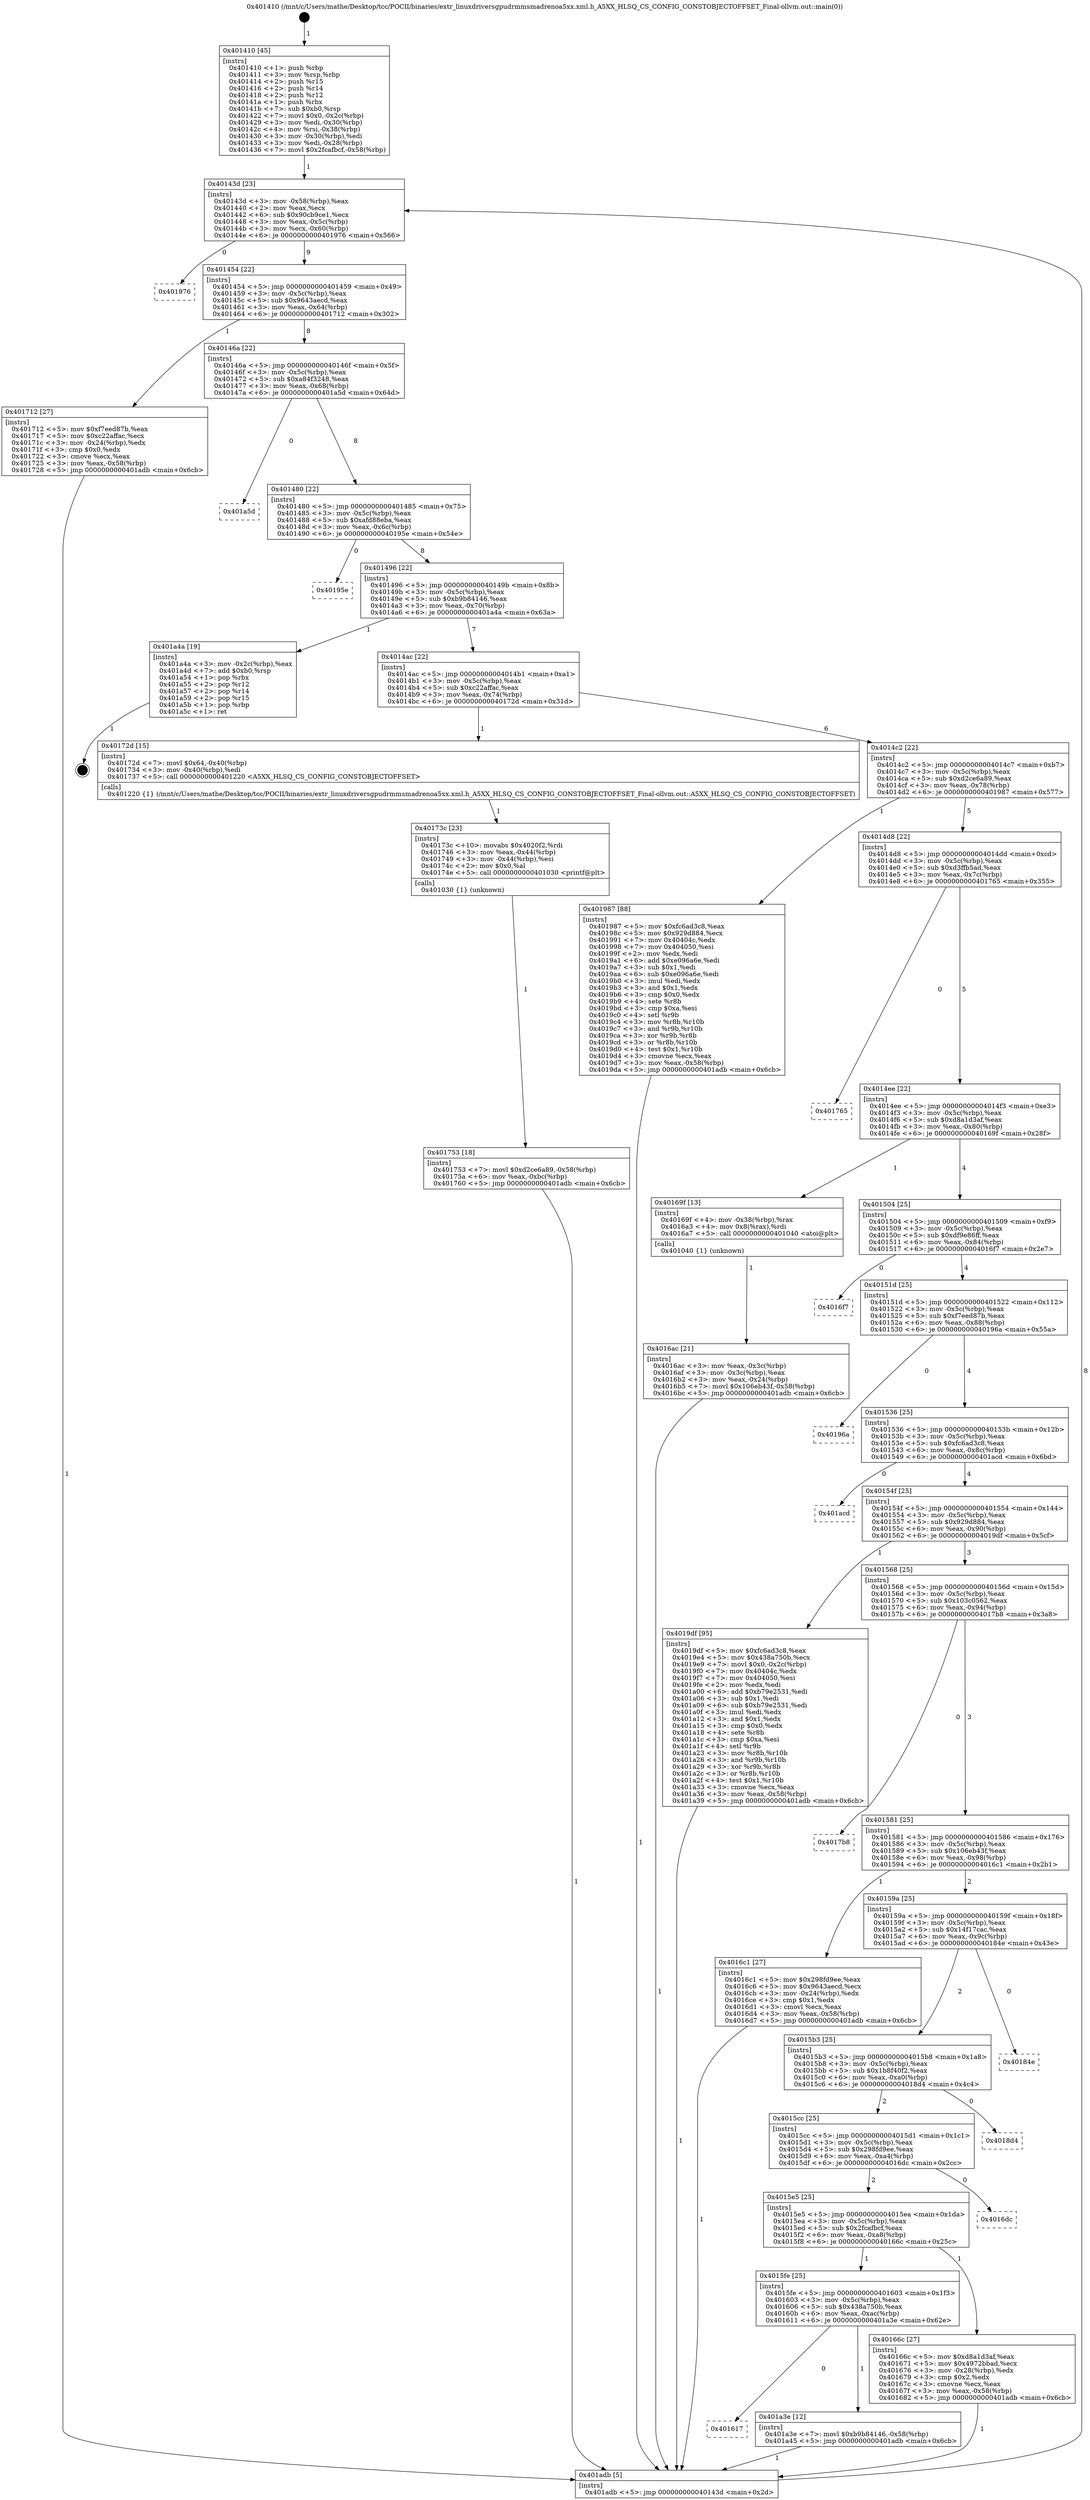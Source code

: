 digraph "0x401410" {
  label = "0x401410 (/mnt/c/Users/mathe/Desktop/tcc/POCII/binaries/extr_linuxdriversgpudrmmsmadrenoa5xx.xml.h_A5XX_HLSQ_CS_CONFIG_CONSTOBJECTOFFSET_Final-ollvm.out::main(0))"
  labelloc = "t"
  node[shape=record]

  Entry [label="",width=0.3,height=0.3,shape=circle,fillcolor=black,style=filled]
  "0x40143d" [label="{
     0x40143d [23]\l
     | [instrs]\l
     &nbsp;&nbsp;0x40143d \<+3\>: mov -0x58(%rbp),%eax\l
     &nbsp;&nbsp;0x401440 \<+2\>: mov %eax,%ecx\l
     &nbsp;&nbsp;0x401442 \<+6\>: sub $0x90cb9ce1,%ecx\l
     &nbsp;&nbsp;0x401448 \<+3\>: mov %eax,-0x5c(%rbp)\l
     &nbsp;&nbsp;0x40144b \<+3\>: mov %ecx,-0x60(%rbp)\l
     &nbsp;&nbsp;0x40144e \<+6\>: je 0000000000401976 \<main+0x566\>\l
  }"]
  "0x401976" [label="{
     0x401976\l
  }", style=dashed]
  "0x401454" [label="{
     0x401454 [22]\l
     | [instrs]\l
     &nbsp;&nbsp;0x401454 \<+5\>: jmp 0000000000401459 \<main+0x49\>\l
     &nbsp;&nbsp;0x401459 \<+3\>: mov -0x5c(%rbp),%eax\l
     &nbsp;&nbsp;0x40145c \<+5\>: sub $0x9643aecd,%eax\l
     &nbsp;&nbsp;0x401461 \<+3\>: mov %eax,-0x64(%rbp)\l
     &nbsp;&nbsp;0x401464 \<+6\>: je 0000000000401712 \<main+0x302\>\l
  }"]
  Exit [label="",width=0.3,height=0.3,shape=circle,fillcolor=black,style=filled,peripheries=2]
  "0x401712" [label="{
     0x401712 [27]\l
     | [instrs]\l
     &nbsp;&nbsp;0x401712 \<+5\>: mov $0xf7eed87b,%eax\l
     &nbsp;&nbsp;0x401717 \<+5\>: mov $0xc22affac,%ecx\l
     &nbsp;&nbsp;0x40171c \<+3\>: mov -0x24(%rbp),%edx\l
     &nbsp;&nbsp;0x40171f \<+3\>: cmp $0x0,%edx\l
     &nbsp;&nbsp;0x401722 \<+3\>: cmove %ecx,%eax\l
     &nbsp;&nbsp;0x401725 \<+3\>: mov %eax,-0x58(%rbp)\l
     &nbsp;&nbsp;0x401728 \<+5\>: jmp 0000000000401adb \<main+0x6cb\>\l
  }"]
  "0x40146a" [label="{
     0x40146a [22]\l
     | [instrs]\l
     &nbsp;&nbsp;0x40146a \<+5\>: jmp 000000000040146f \<main+0x5f\>\l
     &nbsp;&nbsp;0x40146f \<+3\>: mov -0x5c(%rbp),%eax\l
     &nbsp;&nbsp;0x401472 \<+5\>: sub $0xa84f3248,%eax\l
     &nbsp;&nbsp;0x401477 \<+3\>: mov %eax,-0x68(%rbp)\l
     &nbsp;&nbsp;0x40147a \<+6\>: je 0000000000401a5d \<main+0x64d\>\l
  }"]
  "0x401617" [label="{
     0x401617\l
  }", style=dashed]
  "0x401a5d" [label="{
     0x401a5d\l
  }", style=dashed]
  "0x401480" [label="{
     0x401480 [22]\l
     | [instrs]\l
     &nbsp;&nbsp;0x401480 \<+5\>: jmp 0000000000401485 \<main+0x75\>\l
     &nbsp;&nbsp;0x401485 \<+3\>: mov -0x5c(%rbp),%eax\l
     &nbsp;&nbsp;0x401488 \<+5\>: sub $0xafd88eba,%eax\l
     &nbsp;&nbsp;0x40148d \<+3\>: mov %eax,-0x6c(%rbp)\l
     &nbsp;&nbsp;0x401490 \<+6\>: je 000000000040195e \<main+0x54e\>\l
  }"]
  "0x401a3e" [label="{
     0x401a3e [12]\l
     | [instrs]\l
     &nbsp;&nbsp;0x401a3e \<+7\>: movl $0xb9b84146,-0x58(%rbp)\l
     &nbsp;&nbsp;0x401a45 \<+5\>: jmp 0000000000401adb \<main+0x6cb\>\l
  }"]
  "0x40195e" [label="{
     0x40195e\l
  }", style=dashed]
  "0x401496" [label="{
     0x401496 [22]\l
     | [instrs]\l
     &nbsp;&nbsp;0x401496 \<+5\>: jmp 000000000040149b \<main+0x8b\>\l
     &nbsp;&nbsp;0x40149b \<+3\>: mov -0x5c(%rbp),%eax\l
     &nbsp;&nbsp;0x40149e \<+5\>: sub $0xb9b84146,%eax\l
     &nbsp;&nbsp;0x4014a3 \<+3\>: mov %eax,-0x70(%rbp)\l
     &nbsp;&nbsp;0x4014a6 \<+6\>: je 0000000000401a4a \<main+0x63a\>\l
  }"]
  "0x401753" [label="{
     0x401753 [18]\l
     | [instrs]\l
     &nbsp;&nbsp;0x401753 \<+7\>: movl $0xd2ce6a89,-0x58(%rbp)\l
     &nbsp;&nbsp;0x40175a \<+6\>: mov %eax,-0xbc(%rbp)\l
     &nbsp;&nbsp;0x401760 \<+5\>: jmp 0000000000401adb \<main+0x6cb\>\l
  }"]
  "0x401a4a" [label="{
     0x401a4a [19]\l
     | [instrs]\l
     &nbsp;&nbsp;0x401a4a \<+3\>: mov -0x2c(%rbp),%eax\l
     &nbsp;&nbsp;0x401a4d \<+7\>: add $0xb0,%rsp\l
     &nbsp;&nbsp;0x401a54 \<+1\>: pop %rbx\l
     &nbsp;&nbsp;0x401a55 \<+2\>: pop %r12\l
     &nbsp;&nbsp;0x401a57 \<+2\>: pop %r14\l
     &nbsp;&nbsp;0x401a59 \<+2\>: pop %r15\l
     &nbsp;&nbsp;0x401a5b \<+1\>: pop %rbp\l
     &nbsp;&nbsp;0x401a5c \<+1\>: ret\l
  }"]
  "0x4014ac" [label="{
     0x4014ac [22]\l
     | [instrs]\l
     &nbsp;&nbsp;0x4014ac \<+5\>: jmp 00000000004014b1 \<main+0xa1\>\l
     &nbsp;&nbsp;0x4014b1 \<+3\>: mov -0x5c(%rbp),%eax\l
     &nbsp;&nbsp;0x4014b4 \<+5\>: sub $0xc22affac,%eax\l
     &nbsp;&nbsp;0x4014b9 \<+3\>: mov %eax,-0x74(%rbp)\l
     &nbsp;&nbsp;0x4014bc \<+6\>: je 000000000040172d \<main+0x31d\>\l
  }"]
  "0x40173c" [label="{
     0x40173c [23]\l
     | [instrs]\l
     &nbsp;&nbsp;0x40173c \<+10\>: movabs $0x4020f2,%rdi\l
     &nbsp;&nbsp;0x401746 \<+3\>: mov %eax,-0x44(%rbp)\l
     &nbsp;&nbsp;0x401749 \<+3\>: mov -0x44(%rbp),%esi\l
     &nbsp;&nbsp;0x40174c \<+2\>: mov $0x0,%al\l
     &nbsp;&nbsp;0x40174e \<+5\>: call 0000000000401030 \<printf@plt\>\l
     | [calls]\l
     &nbsp;&nbsp;0x401030 \{1\} (unknown)\l
  }"]
  "0x40172d" [label="{
     0x40172d [15]\l
     | [instrs]\l
     &nbsp;&nbsp;0x40172d \<+7\>: movl $0x64,-0x40(%rbp)\l
     &nbsp;&nbsp;0x401734 \<+3\>: mov -0x40(%rbp),%edi\l
     &nbsp;&nbsp;0x401737 \<+5\>: call 0000000000401220 \<A5XX_HLSQ_CS_CONFIG_CONSTOBJECTOFFSET\>\l
     | [calls]\l
     &nbsp;&nbsp;0x401220 \{1\} (/mnt/c/Users/mathe/Desktop/tcc/POCII/binaries/extr_linuxdriversgpudrmmsmadrenoa5xx.xml.h_A5XX_HLSQ_CS_CONFIG_CONSTOBJECTOFFSET_Final-ollvm.out::A5XX_HLSQ_CS_CONFIG_CONSTOBJECTOFFSET)\l
  }"]
  "0x4014c2" [label="{
     0x4014c2 [22]\l
     | [instrs]\l
     &nbsp;&nbsp;0x4014c2 \<+5\>: jmp 00000000004014c7 \<main+0xb7\>\l
     &nbsp;&nbsp;0x4014c7 \<+3\>: mov -0x5c(%rbp),%eax\l
     &nbsp;&nbsp;0x4014ca \<+5\>: sub $0xd2ce6a89,%eax\l
     &nbsp;&nbsp;0x4014cf \<+3\>: mov %eax,-0x78(%rbp)\l
     &nbsp;&nbsp;0x4014d2 \<+6\>: je 0000000000401987 \<main+0x577\>\l
  }"]
  "0x4016ac" [label="{
     0x4016ac [21]\l
     | [instrs]\l
     &nbsp;&nbsp;0x4016ac \<+3\>: mov %eax,-0x3c(%rbp)\l
     &nbsp;&nbsp;0x4016af \<+3\>: mov -0x3c(%rbp),%eax\l
     &nbsp;&nbsp;0x4016b2 \<+3\>: mov %eax,-0x24(%rbp)\l
     &nbsp;&nbsp;0x4016b5 \<+7\>: movl $0x106eb43f,-0x58(%rbp)\l
     &nbsp;&nbsp;0x4016bc \<+5\>: jmp 0000000000401adb \<main+0x6cb\>\l
  }"]
  "0x401987" [label="{
     0x401987 [88]\l
     | [instrs]\l
     &nbsp;&nbsp;0x401987 \<+5\>: mov $0xfc6ad3c8,%eax\l
     &nbsp;&nbsp;0x40198c \<+5\>: mov $0x929d884,%ecx\l
     &nbsp;&nbsp;0x401991 \<+7\>: mov 0x40404c,%edx\l
     &nbsp;&nbsp;0x401998 \<+7\>: mov 0x404050,%esi\l
     &nbsp;&nbsp;0x40199f \<+2\>: mov %edx,%edi\l
     &nbsp;&nbsp;0x4019a1 \<+6\>: add $0xe096a6e,%edi\l
     &nbsp;&nbsp;0x4019a7 \<+3\>: sub $0x1,%edi\l
     &nbsp;&nbsp;0x4019aa \<+6\>: sub $0xe096a6e,%edi\l
     &nbsp;&nbsp;0x4019b0 \<+3\>: imul %edi,%edx\l
     &nbsp;&nbsp;0x4019b3 \<+3\>: and $0x1,%edx\l
     &nbsp;&nbsp;0x4019b6 \<+3\>: cmp $0x0,%edx\l
     &nbsp;&nbsp;0x4019b9 \<+4\>: sete %r8b\l
     &nbsp;&nbsp;0x4019bd \<+3\>: cmp $0xa,%esi\l
     &nbsp;&nbsp;0x4019c0 \<+4\>: setl %r9b\l
     &nbsp;&nbsp;0x4019c4 \<+3\>: mov %r8b,%r10b\l
     &nbsp;&nbsp;0x4019c7 \<+3\>: and %r9b,%r10b\l
     &nbsp;&nbsp;0x4019ca \<+3\>: xor %r9b,%r8b\l
     &nbsp;&nbsp;0x4019cd \<+3\>: or %r8b,%r10b\l
     &nbsp;&nbsp;0x4019d0 \<+4\>: test $0x1,%r10b\l
     &nbsp;&nbsp;0x4019d4 \<+3\>: cmovne %ecx,%eax\l
     &nbsp;&nbsp;0x4019d7 \<+3\>: mov %eax,-0x58(%rbp)\l
     &nbsp;&nbsp;0x4019da \<+5\>: jmp 0000000000401adb \<main+0x6cb\>\l
  }"]
  "0x4014d8" [label="{
     0x4014d8 [22]\l
     | [instrs]\l
     &nbsp;&nbsp;0x4014d8 \<+5\>: jmp 00000000004014dd \<main+0xcd\>\l
     &nbsp;&nbsp;0x4014dd \<+3\>: mov -0x5c(%rbp),%eax\l
     &nbsp;&nbsp;0x4014e0 \<+5\>: sub $0xd3ffb5ad,%eax\l
     &nbsp;&nbsp;0x4014e5 \<+3\>: mov %eax,-0x7c(%rbp)\l
     &nbsp;&nbsp;0x4014e8 \<+6\>: je 0000000000401765 \<main+0x355\>\l
  }"]
  "0x401410" [label="{
     0x401410 [45]\l
     | [instrs]\l
     &nbsp;&nbsp;0x401410 \<+1\>: push %rbp\l
     &nbsp;&nbsp;0x401411 \<+3\>: mov %rsp,%rbp\l
     &nbsp;&nbsp;0x401414 \<+2\>: push %r15\l
     &nbsp;&nbsp;0x401416 \<+2\>: push %r14\l
     &nbsp;&nbsp;0x401418 \<+2\>: push %r12\l
     &nbsp;&nbsp;0x40141a \<+1\>: push %rbx\l
     &nbsp;&nbsp;0x40141b \<+7\>: sub $0xb0,%rsp\l
     &nbsp;&nbsp;0x401422 \<+7\>: movl $0x0,-0x2c(%rbp)\l
     &nbsp;&nbsp;0x401429 \<+3\>: mov %edi,-0x30(%rbp)\l
     &nbsp;&nbsp;0x40142c \<+4\>: mov %rsi,-0x38(%rbp)\l
     &nbsp;&nbsp;0x401430 \<+3\>: mov -0x30(%rbp),%edi\l
     &nbsp;&nbsp;0x401433 \<+3\>: mov %edi,-0x28(%rbp)\l
     &nbsp;&nbsp;0x401436 \<+7\>: movl $0x2fcafbcf,-0x58(%rbp)\l
  }"]
  "0x401765" [label="{
     0x401765\l
  }", style=dashed]
  "0x4014ee" [label="{
     0x4014ee [22]\l
     | [instrs]\l
     &nbsp;&nbsp;0x4014ee \<+5\>: jmp 00000000004014f3 \<main+0xe3\>\l
     &nbsp;&nbsp;0x4014f3 \<+3\>: mov -0x5c(%rbp),%eax\l
     &nbsp;&nbsp;0x4014f6 \<+5\>: sub $0xd8a1d3af,%eax\l
     &nbsp;&nbsp;0x4014fb \<+3\>: mov %eax,-0x80(%rbp)\l
     &nbsp;&nbsp;0x4014fe \<+6\>: je 000000000040169f \<main+0x28f\>\l
  }"]
  "0x401adb" [label="{
     0x401adb [5]\l
     | [instrs]\l
     &nbsp;&nbsp;0x401adb \<+5\>: jmp 000000000040143d \<main+0x2d\>\l
  }"]
  "0x40169f" [label="{
     0x40169f [13]\l
     | [instrs]\l
     &nbsp;&nbsp;0x40169f \<+4\>: mov -0x38(%rbp),%rax\l
     &nbsp;&nbsp;0x4016a3 \<+4\>: mov 0x8(%rax),%rdi\l
     &nbsp;&nbsp;0x4016a7 \<+5\>: call 0000000000401040 \<atoi@plt\>\l
     | [calls]\l
     &nbsp;&nbsp;0x401040 \{1\} (unknown)\l
  }"]
  "0x401504" [label="{
     0x401504 [25]\l
     | [instrs]\l
     &nbsp;&nbsp;0x401504 \<+5\>: jmp 0000000000401509 \<main+0xf9\>\l
     &nbsp;&nbsp;0x401509 \<+3\>: mov -0x5c(%rbp),%eax\l
     &nbsp;&nbsp;0x40150c \<+5\>: sub $0xdf9e86ff,%eax\l
     &nbsp;&nbsp;0x401511 \<+6\>: mov %eax,-0x84(%rbp)\l
     &nbsp;&nbsp;0x401517 \<+6\>: je 00000000004016f7 \<main+0x2e7\>\l
  }"]
  "0x4015fe" [label="{
     0x4015fe [25]\l
     | [instrs]\l
     &nbsp;&nbsp;0x4015fe \<+5\>: jmp 0000000000401603 \<main+0x1f3\>\l
     &nbsp;&nbsp;0x401603 \<+3\>: mov -0x5c(%rbp),%eax\l
     &nbsp;&nbsp;0x401606 \<+5\>: sub $0x438a750b,%eax\l
     &nbsp;&nbsp;0x40160b \<+6\>: mov %eax,-0xac(%rbp)\l
     &nbsp;&nbsp;0x401611 \<+6\>: je 0000000000401a3e \<main+0x62e\>\l
  }"]
  "0x4016f7" [label="{
     0x4016f7\l
  }", style=dashed]
  "0x40151d" [label="{
     0x40151d [25]\l
     | [instrs]\l
     &nbsp;&nbsp;0x40151d \<+5\>: jmp 0000000000401522 \<main+0x112\>\l
     &nbsp;&nbsp;0x401522 \<+3\>: mov -0x5c(%rbp),%eax\l
     &nbsp;&nbsp;0x401525 \<+5\>: sub $0xf7eed87b,%eax\l
     &nbsp;&nbsp;0x40152a \<+6\>: mov %eax,-0x88(%rbp)\l
     &nbsp;&nbsp;0x401530 \<+6\>: je 000000000040196a \<main+0x55a\>\l
  }"]
  "0x40166c" [label="{
     0x40166c [27]\l
     | [instrs]\l
     &nbsp;&nbsp;0x40166c \<+5\>: mov $0xd8a1d3af,%eax\l
     &nbsp;&nbsp;0x401671 \<+5\>: mov $0x4972bbad,%ecx\l
     &nbsp;&nbsp;0x401676 \<+3\>: mov -0x28(%rbp),%edx\l
     &nbsp;&nbsp;0x401679 \<+3\>: cmp $0x2,%edx\l
     &nbsp;&nbsp;0x40167c \<+3\>: cmovne %ecx,%eax\l
     &nbsp;&nbsp;0x40167f \<+3\>: mov %eax,-0x58(%rbp)\l
     &nbsp;&nbsp;0x401682 \<+5\>: jmp 0000000000401adb \<main+0x6cb\>\l
  }"]
  "0x40196a" [label="{
     0x40196a\l
  }", style=dashed]
  "0x401536" [label="{
     0x401536 [25]\l
     | [instrs]\l
     &nbsp;&nbsp;0x401536 \<+5\>: jmp 000000000040153b \<main+0x12b\>\l
     &nbsp;&nbsp;0x40153b \<+3\>: mov -0x5c(%rbp),%eax\l
     &nbsp;&nbsp;0x40153e \<+5\>: sub $0xfc6ad3c8,%eax\l
     &nbsp;&nbsp;0x401543 \<+6\>: mov %eax,-0x8c(%rbp)\l
     &nbsp;&nbsp;0x401549 \<+6\>: je 0000000000401acd \<main+0x6bd\>\l
  }"]
  "0x4015e5" [label="{
     0x4015e5 [25]\l
     | [instrs]\l
     &nbsp;&nbsp;0x4015e5 \<+5\>: jmp 00000000004015ea \<main+0x1da\>\l
     &nbsp;&nbsp;0x4015ea \<+3\>: mov -0x5c(%rbp),%eax\l
     &nbsp;&nbsp;0x4015ed \<+5\>: sub $0x2fcafbcf,%eax\l
     &nbsp;&nbsp;0x4015f2 \<+6\>: mov %eax,-0xa8(%rbp)\l
     &nbsp;&nbsp;0x4015f8 \<+6\>: je 000000000040166c \<main+0x25c\>\l
  }"]
  "0x401acd" [label="{
     0x401acd\l
  }", style=dashed]
  "0x40154f" [label="{
     0x40154f [25]\l
     | [instrs]\l
     &nbsp;&nbsp;0x40154f \<+5\>: jmp 0000000000401554 \<main+0x144\>\l
     &nbsp;&nbsp;0x401554 \<+3\>: mov -0x5c(%rbp),%eax\l
     &nbsp;&nbsp;0x401557 \<+5\>: sub $0x929d884,%eax\l
     &nbsp;&nbsp;0x40155c \<+6\>: mov %eax,-0x90(%rbp)\l
     &nbsp;&nbsp;0x401562 \<+6\>: je 00000000004019df \<main+0x5cf\>\l
  }"]
  "0x4016dc" [label="{
     0x4016dc\l
  }", style=dashed]
  "0x4019df" [label="{
     0x4019df [95]\l
     | [instrs]\l
     &nbsp;&nbsp;0x4019df \<+5\>: mov $0xfc6ad3c8,%eax\l
     &nbsp;&nbsp;0x4019e4 \<+5\>: mov $0x438a750b,%ecx\l
     &nbsp;&nbsp;0x4019e9 \<+7\>: movl $0x0,-0x2c(%rbp)\l
     &nbsp;&nbsp;0x4019f0 \<+7\>: mov 0x40404c,%edx\l
     &nbsp;&nbsp;0x4019f7 \<+7\>: mov 0x404050,%esi\l
     &nbsp;&nbsp;0x4019fe \<+2\>: mov %edx,%edi\l
     &nbsp;&nbsp;0x401a00 \<+6\>: add $0xb79e2531,%edi\l
     &nbsp;&nbsp;0x401a06 \<+3\>: sub $0x1,%edi\l
     &nbsp;&nbsp;0x401a09 \<+6\>: sub $0xb79e2531,%edi\l
     &nbsp;&nbsp;0x401a0f \<+3\>: imul %edi,%edx\l
     &nbsp;&nbsp;0x401a12 \<+3\>: and $0x1,%edx\l
     &nbsp;&nbsp;0x401a15 \<+3\>: cmp $0x0,%edx\l
     &nbsp;&nbsp;0x401a18 \<+4\>: sete %r8b\l
     &nbsp;&nbsp;0x401a1c \<+3\>: cmp $0xa,%esi\l
     &nbsp;&nbsp;0x401a1f \<+4\>: setl %r9b\l
     &nbsp;&nbsp;0x401a23 \<+3\>: mov %r8b,%r10b\l
     &nbsp;&nbsp;0x401a26 \<+3\>: and %r9b,%r10b\l
     &nbsp;&nbsp;0x401a29 \<+3\>: xor %r9b,%r8b\l
     &nbsp;&nbsp;0x401a2c \<+3\>: or %r8b,%r10b\l
     &nbsp;&nbsp;0x401a2f \<+4\>: test $0x1,%r10b\l
     &nbsp;&nbsp;0x401a33 \<+3\>: cmovne %ecx,%eax\l
     &nbsp;&nbsp;0x401a36 \<+3\>: mov %eax,-0x58(%rbp)\l
     &nbsp;&nbsp;0x401a39 \<+5\>: jmp 0000000000401adb \<main+0x6cb\>\l
  }"]
  "0x401568" [label="{
     0x401568 [25]\l
     | [instrs]\l
     &nbsp;&nbsp;0x401568 \<+5\>: jmp 000000000040156d \<main+0x15d\>\l
     &nbsp;&nbsp;0x40156d \<+3\>: mov -0x5c(%rbp),%eax\l
     &nbsp;&nbsp;0x401570 \<+5\>: sub $0x103c0562,%eax\l
     &nbsp;&nbsp;0x401575 \<+6\>: mov %eax,-0x94(%rbp)\l
     &nbsp;&nbsp;0x40157b \<+6\>: je 00000000004017b8 \<main+0x3a8\>\l
  }"]
  "0x4015cc" [label="{
     0x4015cc [25]\l
     | [instrs]\l
     &nbsp;&nbsp;0x4015cc \<+5\>: jmp 00000000004015d1 \<main+0x1c1\>\l
     &nbsp;&nbsp;0x4015d1 \<+3\>: mov -0x5c(%rbp),%eax\l
     &nbsp;&nbsp;0x4015d4 \<+5\>: sub $0x298fd9ee,%eax\l
     &nbsp;&nbsp;0x4015d9 \<+6\>: mov %eax,-0xa4(%rbp)\l
     &nbsp;&nbsp;0x4015df \<+6\>: je 00000000004016dc \<main+0x2cc\>\l
  }"]
  "0x4017b8" [label="{
     0x4017b8\l
  }", style=dashed]
  "0x401581" [label="{
     0x401581 [25]\l
     | [instrs]\l
     &nbsp;&nbsp;0x401581 \<+5\>: jmp 0000000000401586 \<main+0x176\>\l
     &nbsp;&nbsp;0x401586 \<+3\>: mov -0x5c(%rbp),%eax\l
     &nbsp;&nbsp;0x401589 \<+5\>: sub $0x106eb43f,%eax\l
     &nbsp;&nbsp;0x40158e \<+6\>: mov %eax,-0x98(%rbp)\l
     &nbsp;&nbsp;0x401594 \<+6\>: je 00000000004016c1 \<main+0x2b1\>\l
  }"]
  "0x4018d4" [label="{
     0x4018d4\l
  }", style=dashed]
  "0x4016c1" [label="{
     0x4016c1 [27]\l
     | [instrs]\l
     &nbsp;&nbsp;0x4016c1 \<+5\>: mov $0x298fd9ee,%eax\l
     &nbsp;&nbsp;0x4016c6 \<+5\>: mov $0x9643aecd,%ecx\l
     &nbsp;&nbsp;0x4016cb \<+3\>: mov -0x24(%rbp),%edx\l
     &nbsp;&nbsp;0x4016ce \<+3\>: cmp $0x1,%edx\l
     &nbsp;&nbsp;0x4016d1 \<+3\>: cmovl %ecx,%eax\l
     &nbsp;&nbsp;0x4016d4 \<+3\>: mov %eax,-0x58(%rbp)\l
     &nbsp;&nbsp;0x4016d7 \<+5\>: jmp 0000000000401adb \<main+0x6cb\>\l
  }"]
  "0x40159a" [label="{
     0x40159a [25]\l
     | [instrs]\l
     &nbsp;&nbsp;0x40159a \<+5\>: jmp 000000000040159f \<main+0x18f\>\l
     &nbsp;&nbsp;0x40159f \<+3\>: mov -0x5c(%rbp),%eax\l
     &nbsp;&nbsp;0x4015a2 \<+5\>: sub $0x14f17cac,%eax\l
     &nbsp;&nbsp;0x4015a7 \<+6\>: mov %eax,-0x9c(%rbp)\l
     &nbsp;&nbsp;0x4015ad \<+6\>: je 000000000040184e \<main+0x43e\>\l
  }"]
  "0x4015b3" [label="{
     0x4015b3 [25]\l
     | [instrs]\l
     &nbsp;&nbsp;0x4015b3 \<+5\>: jmp 00000000004015b8 \<main+0x1a8\>\l
     &nbsp;&nbsp;0x4015b8 \<+3\>: mov -0x5c(%rbp),%eax\l
     &nbsp;&nbsp;0x4015bb \<+5\>: sub $0x1b8f40f2,%eax\l
     &nbsp;&nbsp;0x4015c0 \<+6\>: mov %eax,-0xa0(%rbp)\l
     &nbsp;&nbsp;0x4015c6 \<+6\>: je 00000000004018d4 \<main+0x4c4\>\l
  }"]
  "0x40184e" [label="{
     0x40184e\l
  }", style=dashed]
  Entry -> "0x401410" [label=" 1"]
  "0x40143d" -> "0x401976" [label=" 0"]
  "0x40143d" -> "0x401454" [label=" 9"]
  "0x401a4a" -> Exit [label=" 1"]
  "0x401454" -> "0x401712" [label=" 1"]
  "0x401454" -> "0x40146a" [label=" 8"]
  "0x401a3e" -> "0x401adb" [label=" 1"]
  "0x40146a" -> "0x401a5d" [label=" 0"]
  "0x40146a" -> "0x401480" [label=" 8"]
  "0x4015fe" -> "0x401617" [label=" 0"]
  "0x401480" -> "0x40195e" [label=" 0"]
  "0x401480" -> "0x401496" [label=" 8"]
  "0x4015fe" -> "0x401a3e" [label=" 1"]
  "0x401496" -> "0x401a4a" [label=" 1"]
  "0x401496" -> "0x4014ac" [label=" 7"]
  "0x4019df" -> "0x401adb" [label=" 1"]
  "0x4014ac" -> "0x40172d" [label=" 1"]
  "0x4014ac" -> "0x4014c2" [label=" 6"]
  "0x401987" -> "0x401adb" [label=" 1"]
  "0x4014c2" -> "0x401987" [label=" 1"]
  "0x4014c2" -> "0x4014d8" [label=" 5"]
  "0x401753" -> "0x401adb" [label=" 1"]
  "0x4014d8" -> "0x401765" [label=" 0"]
  "0x4014d8" -> "0x4014ee" [label=" 5"]
  "0x40173c" -> "0x401753" [label=" 1"]
  "0x4014ee" -> "0x40169f" [label=" 1"]
  "0x4014ee" -> "0x401504" [label=" 4"]
  "0x40172d" -> "0x40173c" [label=" 1"]
  "0x401504" -> "0x4016f7" [label=" 0"]
  "0x401504" -> "0x40151d" [label=" 4"]
  "0x401712" -> "0x401adb" [label=" 1"]
  "0x40151d" -> "0x40196a" [label=" 0"]
  "0x40151d" -> "0x401536" [label=" 4"]
  "0x4016c1" -> "0x401adb" [label=" 1"]
  "0x401536" -> "0x401acd" [label=" 0"]
  "0x401536" -> "0x40154f" [label=" 4"]
  "0x40169f" -> "0x4016ac" [label=" 1"]
  "0x40154f" -> "0x4019df" [label=" 1"]
  "0x40154f" -> "0x401568" [label=" 3"]
  "0x401adb" -> "0x40143d" [label=" 8"]
  "0x401568" -> "0x4017b8" [label=" 0"]
  "0x401568" -> "0x401581" [label=" 3"]
  "0x40166c" -> "0x401adb" [label=" 1"]
  "0x401581" -> "0x4016c1" [label=" 1"]
  "0x401581" -> "0x40159a" [label=" 2"]
  "0x4015e5" -> "0x4015fe" [label=" 1"]
  "0x40159a" -> "0x40184e" [label=" 0"]
  "0x40159a" -> "0x4015b3" [label=" 2"]
  "0x4015e5" -> "0x40166c" [label=" 1"]
  "0x4015b3" -> "0x4018d4" [label=" 0"]
  "0x4015b3" -> "0x4015cc" [label=" 2"]
  "0x401410" -> "0x40143d" [label=" 1"]
  "0x4015cc" -> "0x4016dc" [label=" 0"]
  "0x4015cc" -> "0x4015e5" [label=" 2"]
  "0x4016ac" -> "0x401adb" [label=" 1"]
}
